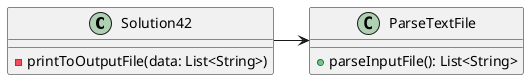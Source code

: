 @startuml
'https://plantuml.com/class-diagram

class Solution42{
-printToOutputFile(data: List<String>)
}

class ParseTextFile{
+parseInputFile(): List<String>
}

Solution42 -> ParseTextFile

@enduml